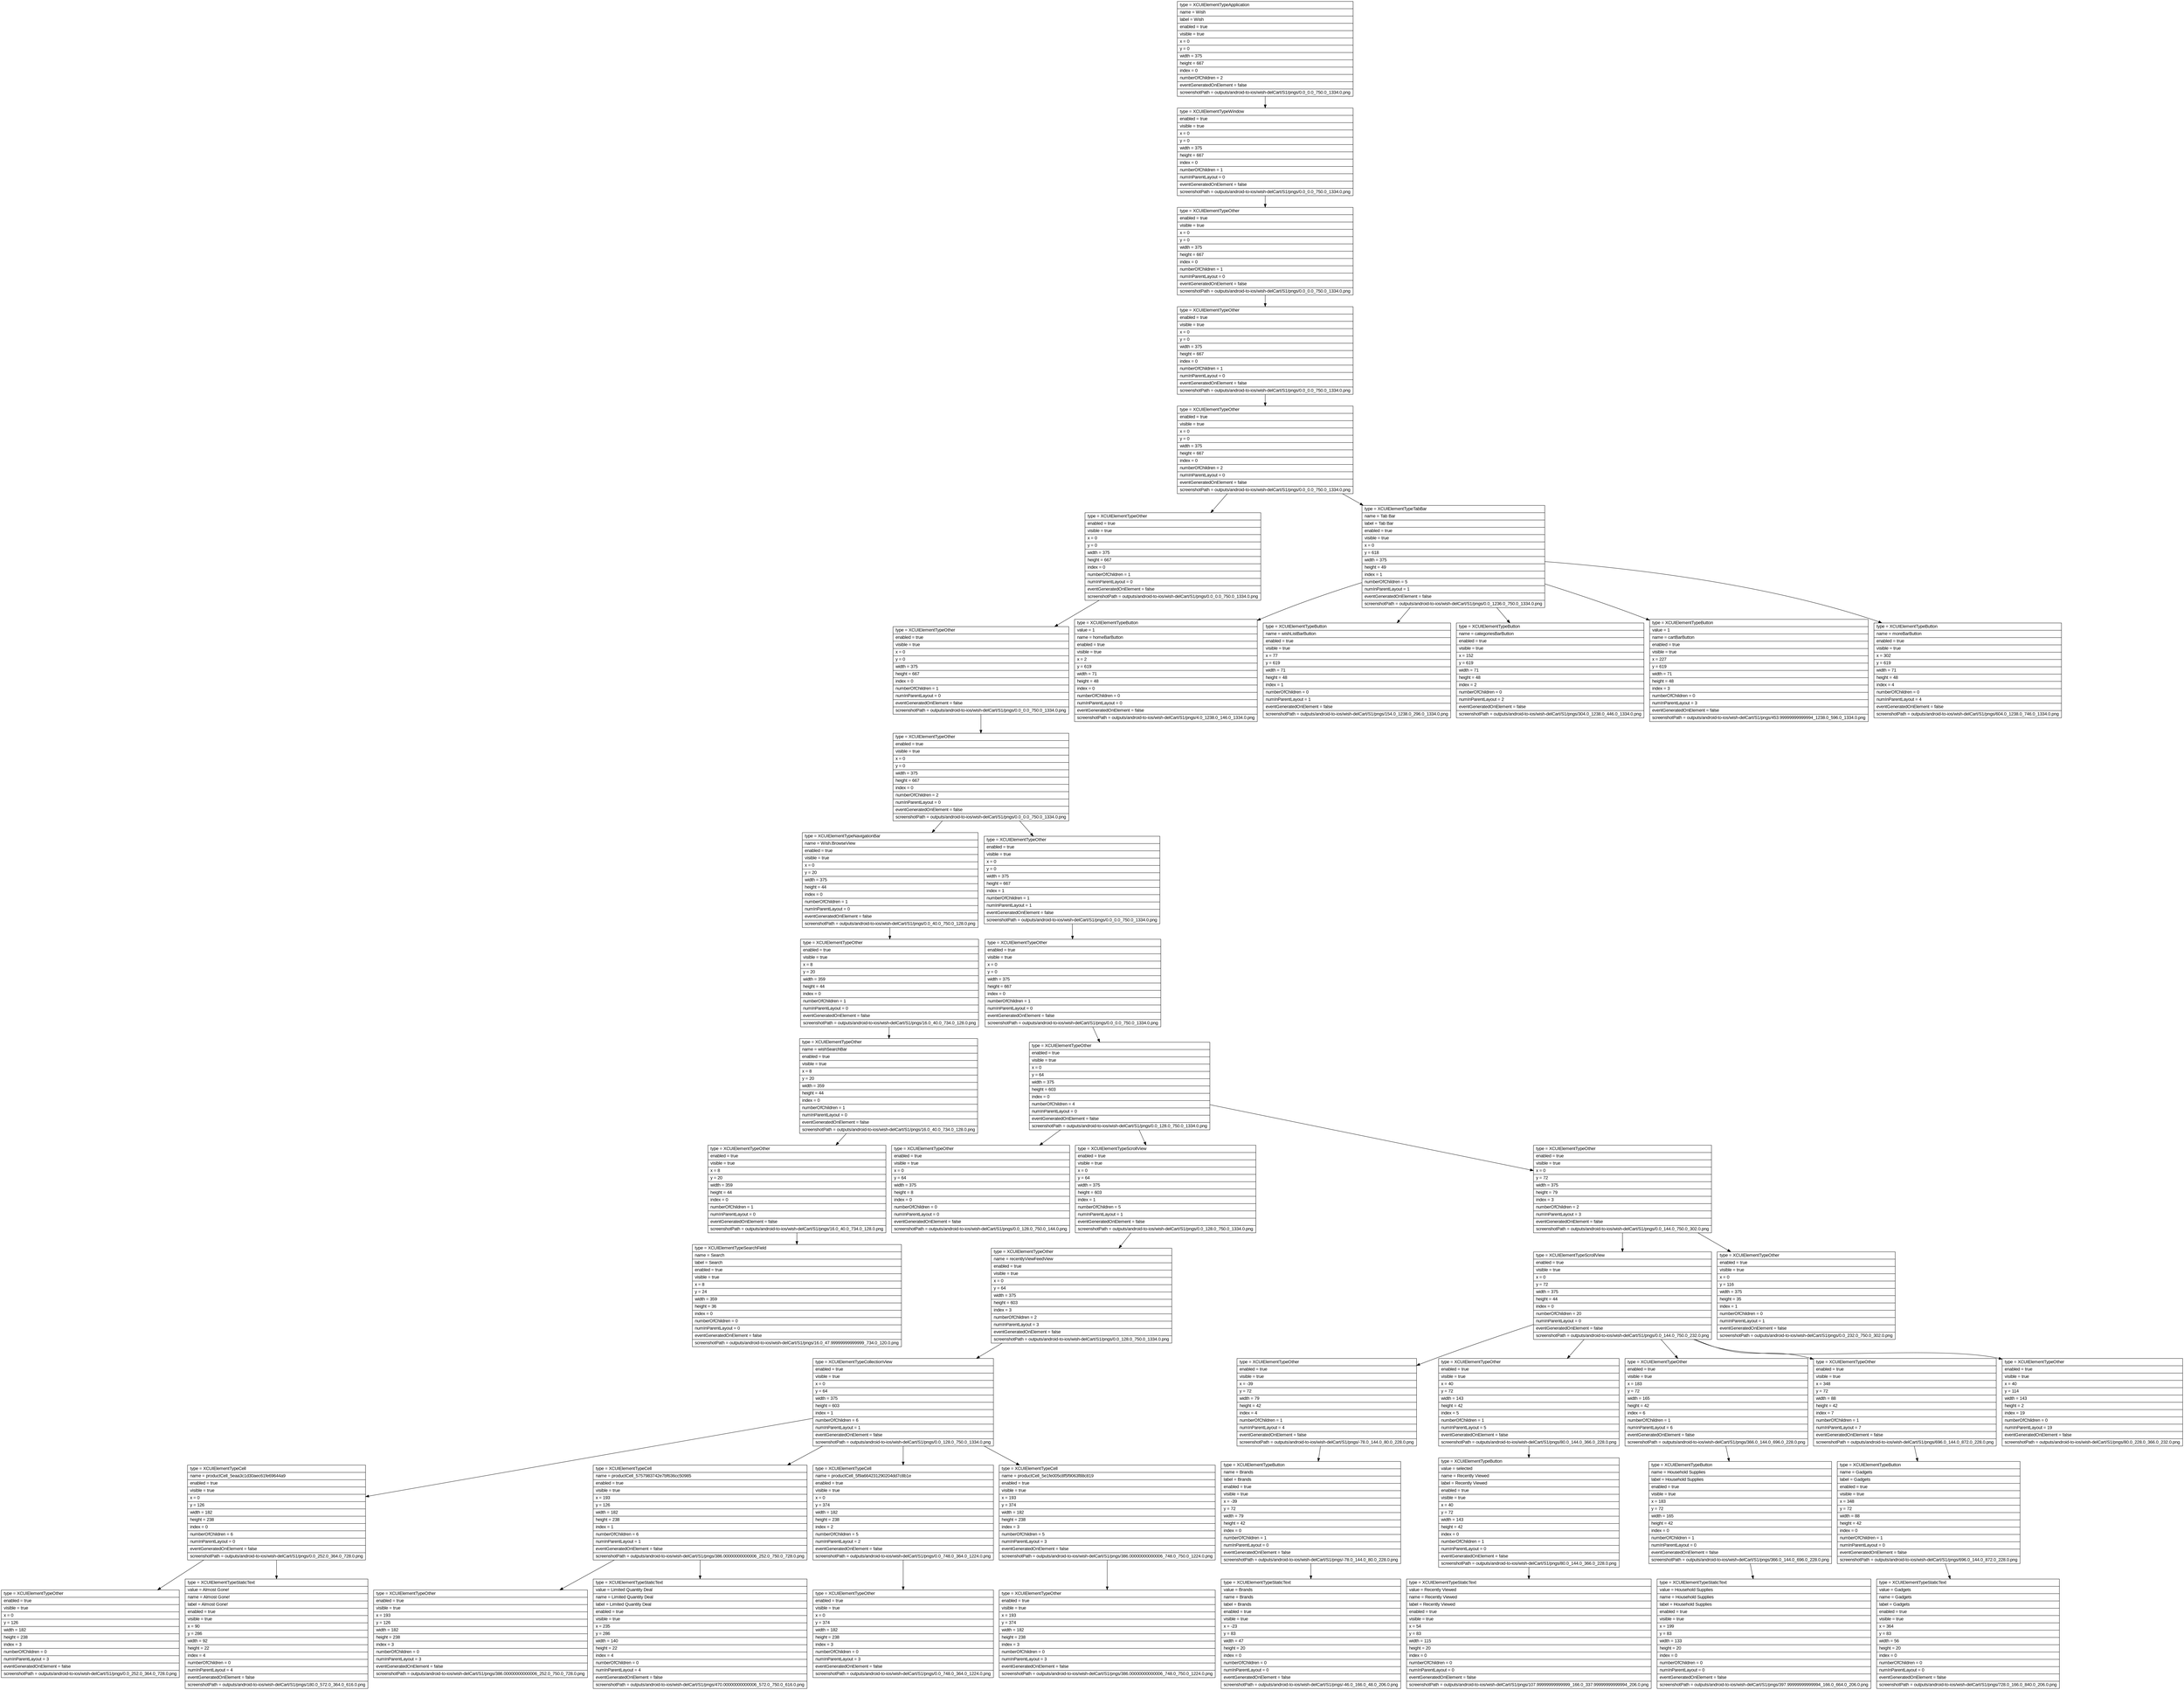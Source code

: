 digraph Layout {

	node [shape=record fontname=Arial];

	0	[label="{type = XCUIElementTypeApplication\l|name = Wish\l|label = Wish\l|enabled = true\l|visible = true\l|x = 0\l|y = 0\l|width = 375\l|height = 667\l|index = 0\l|numberOfChildren = 2\l|eventGeneratedOnElement = false \l|screenshotPath = outputs/android-to-ios/wish-delCart/S1/pngs/0.0_0.0_750.0_1334.0.png\l}"]
	1	[label="{type = XCUIElementTypeWindow\l|enabled = true\l|visible = true\l|x = 0\l|y = 0\l|width = 375\l|height = 667\l|index = 0\l|numberOfChildren = 1\l|numInParentLayout = 0\l|eventGeneratedOnElement = false \l|screenshotPath = outputs/android-to-ios/wish-delCart/S1/pngs/0.0_0.0_750.0_1334.0.png\l}"]
	2	[label="{type = XCUIElementTypeOther\l|enabled = true\l|visible = true\l|x = 0\l|y = 0\l|width = 375\l|height = 667\l|index = 0\l|numberOfChildren = 1\l|numInParentLayout = 0\l|eventGeneratedOnElement = false \l|screenshotPath = outputs/android-to-ios/wish-delCart/S1/pngs/0.0_0.0_750.0_1334.0.png\l}"]
	3	[label="{type = XCUIElementTypeOther\l|enabled = true\l|visible = true\l|x = 0\l|y = 0\l|width = 375\l|height = 667\l|index = 0\l|numberOfChildren = 1\l|numInParentLayout = 0\l|eventGeneratedOnElement = false \l|screenshotPath = outputs/android-to-ios/wish-delCart/S1/pngs/0.0_0.0_750.0_1334.0.png\l}"]
	4	[label="{type = XCUIElementTypeOther\l|enabled = true\l|visible = true\l|x = 0\l|y = 0\l|width = 375\l|height = 667\l|index = 0\l|numberOfChildren = 2\l|numInParentLayout = 0\l|eventGeneratedOnElement = false \l|screenshotPath = outputs/android-to-ios/wish-delCart/S1/pngs/0.0_0.0_750.0_1334.0.png\l}"]
	5	[label="{type = XCUIElementTypeOther\l|enabled = true\l|visible = true\l|x = 0\l|y = 0\l|width = 375\l|height = 667\l|index = 0\l|numberOfChildren = 1\l|numInParentLayout = 0\l|eventGeneratedOnElement = false \l|screenshotPath = outputs/android-to-ios/wish-delCart/S1/pngs/0.0_0.0_750.0_1334.0.png\l}"]
	6	[label="{type = XCUIElementTypeTabBar\l|name = Tab Bar\l|label = Tab Bar\l|enabled = true\l|visible = true\l|x = 0\l|y = 618\l|width = 375\l|height = 49\l|index = 1\l|numberOfChildren = 5\l|numInParentLayout = 1\l|eventGeneratedOnElement = false \l|screenshotPath = outputs/android-to-ios/wish-delCart/S1/pngs/0.0_1236.0_750.0_1334.0.png\l}"]
	7	[label="{type = XCUIElementTypeOther\l|enabled = true\l|visible = true\l|x = 0\l|y = 0\l|width = 375\l|height = 667\l|index = 0\l|numberOfChildren = 1\l|numInParentLayout = 0\l|eventGeneratedOnElement = false \l|screenshotPath = outputs/android-to-ios/wish-delCart/S1/pngs/0.0_0.0_750.0_1334.0.png\l}"]
	8	[label="{type = XCUIElementTypeButton\l|value = 1\l|name = homeBarButton\l|enabled = true\l|visible = true\l|x = 2\l|y = 619\l|width = 71\l|height = 48\l|index = 0\l|numberOfChildren = 0\l|numInParentLayout = 0\l|eventGeneratedOnElement = false \l|screenshotPath = outputs/android-to-ios/wish-delCart/S1/pngs/4.0_1238.0_146.0_1334.0.png\l}"]
	9	[label="{type = XCUIElementTypeButton\l|name = wishListBarButton\l|enabled = true\l|visible = true\l|x = 77\l|y = 619\l|width = 71\l|height = 48\l|index = 1\l|numberOfChildren = 0\l|numInParentLayout = 1\l|eventGeneratedOnElement = false \l|screenshotPath = outputs/android-to-ios/wish-delCart/S1/pngs/154.0_1238.0_296.0_1334.0.png\l}"]
	10	[label="{type = XCUIElementTypeButton\l|name = categoriesBarButton\l|enabled = true\l|visible = true\l|x = 152\l|y = 619\l|width = 71\l|height = 48\l|index = 2\l|numberOfChildren = 0\l|numInParentLayout = 2\l|eventGeneratedOnElement = false \l|screenshotPath = outputs/android-to-ios/wish-delCart/S1/pngs/304.0_1238.0_446.0_1334.0.png\l}"]
	11	[label="{type = XCUIElementTypeButton\l|value = 1\l|name = cartBarButton\l|enabled = true\l|visible = true\l|x = 227\l|y = 619\l|width = 71\l|height = 48\l|index = 3\l|numberOfChildren = 0\l|numInParentLayout = 3\l|eventGeneratedOnElement = false \l|screenshotPath = outputs/android-to-ios/wish-delCart/S1/pngs/453.99999999999994_1238.0_596.0_1334.0.png\l}"]
	12	[label="{type = XCUIElementTypeButton\l|name = moreBarButton\l|enabled = true\l|visible = true\l|x = 302\l|y = 619\l|width = 71\l|height = 48\l|index = 4\l|numberOfChildren = 0\l|numInParentLayout = 4\l|eventGeneratedOnElement = false \l|screenshotPath = outputs/android-to-ios/wish-delCart/S1/pngs/604.0_1238.0_746.0_1334.0.png\l}"]
	13	[label="{type = XCUIElementTypeOther\l|enabled = true\l|visible = true\l|x = 0\l|y = 0\l|width = 375\l|height = 667\l|index = 0\l|numberOfChildren = 2\l|numInParentLayout = 0\l|eventGeneratedOnElement = false \l|screenshotPath = outputs/android-to-ios/wish-delCart/S1/pngs/0.0_0.0_750.0_1334.0.png\l}"]
	14	[label="{type = XCUIElementTypeNavigationBar\l|name = Wish.BrowseView\l|enabled = true\l|visible = true\l|x = 0\l|y = 20\l|width = 375\l|height = 44\l|index = 0\l|numberOfChildren = 1\l|numInParentLayout = 0\l|eventGeneratedOnElement = false \l|screenshotPath = outputs/android-to-ios/wish-delCart/S1/pngs/0.0_40.0_750.0_128.0.png\l}"]
	15	[label="{type = XCUIElementTypeOther\l|enabled = true\l|visible = true\l|x = 0\l|y = 0\l|width = 375\l|height = 667\l|index = 1\l|numberOfChildren = 1\l|numInParentLayout = 1\l|eventGeneratedOnElement = false \l|screenshotPath = outputs/android-to-ios/wish-delCart/S1/pngs/0.0_0.0_750.0_1334.0.png\l}"]
	16	[label="{type = XCUIElementTypeOther\l|enabled = true\l|visible = true\l|x = 8\l|y = 20\l|width = 359\l|height = 44\l|index = 0\l|numberOfChildren = 1\l|numInParentLayout = 0\l|eventGeneratedOnElement = false \l|screenshotPath = outputs/android-to-ios/wish-delCart/S1/pngs/16.0_40.0_734.0_128.0.png\l}"]
	17	[label="{type = XCUIElementTypeOther\l|enabled = true\l|visible = true\l|x = 0\l|y = 0\l|width = 375\l|height = 667\l|index = 0\l|numberOfChildren = 1\l|numInParentLayout = 0\l|eventGeneratedOnElement = false \l|screenshotPath = outputs/android-to-ios/wish-delCart/S1/pngs/0.0_0.0_750.0_1334.0.png\l}"]
	18	[label="{type = XCUIElementTypeOther\l|name = wishSearchBar\l|enabled = true\l|visible = true\l|x = 8\l|y = 20\l|width = 359\l|height = 44\l|index = 0\l|numberOfChildren = 1\l|numInParentLayout = 0\l|eventGeneratedOnElement = false \l|screenshotPath = outputs/android-to-ios/wish-delCart/S1/pngs/16.0_40.0_734.0_128.0.png\l}"]
	19	[label="{type = XCUIElementTypeOther\l|enabled = true\l|visible = true\l|x = 0\l|y = 64\l|width = 375\l|height = 603\l|index = 0\l|numberOfChildren = 4\l|numInParentLayout = 0\l|eventGeneratedOnElement = false \l|screenshotPath = outputs/android-to-ios/wish-delCart/S1/pngs/0.0_128.0_750.0_1334.0.png\l}"]
	20	[label="{type = XCUIElementTypeOther\l|enabled = true\l|visible = true\l|x = 8\l|y = 20\l|width = 359\l|height = 44\l|index = 0\l|numberOfChildren = 1\l|numInParentLayout = 0\l|eventGeneratedOnElement = false \l|screenshotPath = outputs/android-to-ios/wish-delCart/S1/pngs/16.0_40.0_734.0_128.0.png\l}"]
	21	[label="{type = XCUIElementTypeOther\l|enabled = true\l|visible = true\l|x = 0\l|y = 64\l|width = 375\l|height = 8\l|index = 0\l|numberOfChildren = 0\l|numInParentLayout = 0\l|eventGeneratedOnElement = false \l|screenshotPath = outputs/android-to-ios/wish-delCart/S1/pngs/0.0_128.0_750.0_144.0.png\l}"]
	22	[label="{type = XCUIElementTypeScrollView\l|enabled = true\l|visible = true\l|x = 0\l|y = 64\l|width = 375\l|height = 603\l|index = 1\l|numberOfChildren = 5\l|numInParentLayout = 1\l|eventGeneratedOnElement = false \l|screenshotPath = outputs/android-to-ios/wish-delCart/S1/pngs/0.0_128.0_750.0_1334.0.png\l}"]
	23	[label="{type = XCUIElementTypeOther\l|enabled = true\l|visible = true\l|x = 0\l|y = 72\l|width = 375\l|height = 79\l|index = 3\l|numberOfChildren = 2\l|numInParentLayout = 3\l|eventGeneratedOnElement = false \l|screenshotPath = outputs/android-to-ios/wish-delCart/S1/pngs/0.0_144.0_750.0_302.0.png\l}"]
	24	[label="{type = XCUIElementTypeSearchField\l|name = Search\l|label = Search\l|enabled = true\l|visible = true\l|x = 8\l|y = 24\l|width = 359\l|height = 36\l|index = 0\l|numberOfChildren = 0\l|numInParentLayout = 0\l|eventGeneratedOnElement = false \l|screenshotPath = outputs/android-to-ios/wish-delCart/S1/pngs/16.0_47.99999999999999_734.0_120.0.png\l}"]
	25	[label="{type = XCUIElementTypeOther\l|name = recentlyViewFeedView\l|enabled = true\l|visible = true\l|x = 0\l|y = 64\l|width = 375\l|height = 603\l|index = 3\l|numberOfChildren = 2\l|numInParentLayout = 3\l|eventGeneratedOnElement = false \l|screenshotPath = outputs/android-to-ios/wish-delCart/S1/pngs/0.0_128.0_750.0_1334.0.png\l}"]
	26	[label="{type = XCUIElementTypeScrollView\l|enabled = true\l|visible = true\l|x = 0\l|y = 72\l|width = 375\l|height = 44\l|index = 0\l|numberOfChildren = 20\l|numInParentLayout = 0\l|eventGeneratedOnElement = false \l|screenshotPath = outputs/android-to-ios/wish-delCart/S1/pngs/0.0_144.0_750.0_232.0.png\l}"]
	27	[label="{type = XCUIElementTypeOther\l|enabled = true\l|visible = true\l|x = 0\l|y = 116\l|width = 375\l|height = 35\l|index = 1\l|numberOfChildren = 0\l|numInParentLayout = 1\l|eventGeneratedOnElement = false \l|screenshotPath = outputs/android-to-ios/wish-delCart/S1/pngs/0.0_232.0_750.0_302.0.png\l}"]
	28	[label="{type = XCUIElementTypeCollectionView\l|enabled = true\l|visible = true\l|x = 0\l|y = 64\l|width = 375\l|height = 603\l|index = 1\l|numberOfChildren = 6\l|numInParentLayout = 1\l|eventGeneratedOnElement = false \l|screenshotPath = outputs/android-to-ios/wish-delCart/S1/pngs/0.0_128.0_750.0_1334.0.png\l}"]
	29	[label="{type = XCUIElementTypeOther\l|enabled = true\l|visible = true\l|x = -39\l|y = 72\l|width = 79\l|height = 42\l|index = 4\l|numberOfChildren = 1\l|numInParentLayout = 4\l|eventGeneratedOnElement = false \l|screenshotPath = outputs/android-to-ios/wish-delCart/S1/pngs/-78.0_144.0_80.0_228.0.png\l}"]
	30	[label="{type = XCUIElementTypeOther\l|enabled = true\l|visible = true\l|x = 40\l|y = 72\l|width = 143\l|height = 42\l|index = 5\l|numberOfChildren = 1\l|numInParentLayout = 5\l|eventGeneratedOnElement = false \l|screenshotPath = outputs/android-to-ios/wish-delCart/S1/pngs/80.0_144.0_366.0_228.0.png\l}"]
	31	[label="{type = XCUIElementTypeOther\l|enabled = true\l|visible = true\l|x = 183\l|y = 72\l|width = 165\l|height = 42\l|index = 6\l|numberOfChildren = 1\l|numInParentLayout = 6\l|eventGeneratedOnElement = false \l|screenshotPath = outputs/android-to-ios/wish-delCart/S1/pngs/366.0_144.0_696.0_228.0.png\l}"]
	32	[label="{type = XCUIElementTypeOther\l|enabled = true\l|visible = true\l|x = 348\l|y = 72\l|width = 88\l|height = 42\l|index = 7\l|numberOfChildren = 1\l|numInParentLayout = 7\l|eventGeneratedOnElement = false \l|screenshotPath = outputs/android-to-ios/wish-delCart/S1/pngs/696.0_144.0_872.0_228.0.png\l}"]
	33	[label="{type = XCUIElementTypeOther\l|enabled = true\l|visible = true\l|x = 40\l|y = 114\l|width = 143\l|height = 2\l|index = 19\l|numberOfChildren = 0\l|numInParentLayout = 19\l|eventGeneratedOnElement = false \l|screenshotPath = outputs/android-to-ios/wish-delCart/S1/pngs/80.0_228.0_366.0_232.0.png\l}"]
	34	[label="{type = XCUIElementTypeCell\l|name = productCell_5eaa3c1d30aec61fe69644a9\l|enabled = true\l|visible = true\l|x = 0\l|y = 126\l|width = 182\l|height = 238\l|index = 0\l|numberOfChildren = 6\l|numInParentLayout = 0\l|eventGeneratedOnElement = false \l|screenshotPath = outputs/android-to-ios/wish-delCart/S1/pngs/0.0_252.0_364.0_728.0.png\l}"]
	35	[label="{type = XCUIElementTypeCell\l|name = productCell_5757983742e7bf636cc50985\l|enabled = true\l|visible = true\l|x = 193\l|y = 126\l|width = 182\l|height = 238\l|index = 1\l|numberOfChildren = 6\l|numInParentLayout = 1\l|eventGeneratedOnElement = false \l|screenshotPath = outputs/android-to-ios/wish-delCart/S1/pngs/386.00000000000006_252.0_750.0_728.0.png\l}"]
	36	[label="{type = XCUIElementTypeCell\l|name = productCell_5f9a664231290204dd7c8b1e\l|enabled = true\l|visible = true\l|x = 0\l|y = 374\l|width = 182\l|height = 238\l|index = 2\l|numberOfChildren = 5\l|numInParentLayout = 2\l|eventGeneratedOnElement = false \l|screenshotPath = outputs/android-to-ios/wish-delCart/S1/pngs/0.0_748.0_364.0_1224.0.png\l}"]
	37	[label="{type = XCUIElementTypeCell\l|name = productCell_5e1fe005c8f5f9063f88c819\l|enabled = true\l|visible = true\l|x = 193\l|y = 374\l|width = 182\l|height = 238\l|index = 3\l|numberOfChildren = 5\l|numInParentLayout = 3\l|eventGeneratedOnElement = false \l|screenshotPath = outputs/android-to-ios/wish-delCart/S1/pngs/386.00000000000006_748.0_750.0_1224.0.png\l}"]
	38	[label="{type = XCUIElementTypeButton\l|name = Brands\l|label = Brands\l|enabled = true\l|visible = true\l|x = -39\l|y = 72\l|width = 79\l|height = 42\l|index = 0\l|numberOfChildren = 1\l|numInParentLayout = 0\l|eventGeneratedOnElement = false \l|screenshotPath = outputs/android-to-ios/wish-delCart/S1/pngs/-78.0_144.0_80.0_228.0.png\l}"]
	39	[label="{type = XCUIElementTypeButton\l|value = selected\l|name = Recently Viewed\l|label = Recently Viewed\l|enabled = true\l|visible = true\l|x = 40\l|y = 72\l|width = 143\l|height = 42\l|index = 0\l|numberOfChildren = 1\l|numInParentLayout = 0\l|eventGeneratedOnElement = false \l|screenshotPath = outputs/android-to-ios/wish-delCart/S1/pngs/80.0_144.0_366.0_228.0.png\l}"]
	40	[label="{type = XCUIElementTypeButton\l|name = Household Supplies\l|label = Household Supplies\l|enabled = true\l|visible = true\l|x = 183\l|y = 72\l|width = 165\l|height = 42\l|index = 0\l|numberOfChildren = 1\l|numInParentLayout = 0\l|eventGeneratedOnElement = false \l|screenshotPath = outputs/android-to-ios/wish-delCart/S1/pngs/366.0_144.0_696.0_228.0.png\l}"]
	41	[label="{type = XCUIElementTypeButton\l|name = Gadgets\l|label = Gadgets\l|enabled = true\l|visible = true\l|x = 348\l|y = 72\l|width = 88\l|height = 42\l|index = 0\l|numberOfChildren = 1\l|numInParentLayout = 0\l|eventGeneratedOnElement = false \l|screenshotPath = outputs/android-to-ios/wish-delCart/S1/pngs/696.0_144.0_872.0_228.0.png\l}"]
	42	[label="{type = XCUIElementTypeOther\l|enabled = true\l|visible = true\l|x = 0\l|y = 126\l|width = 182\l|height = 238\l|index = 3\l|numberOfChildren = 0\l|numInParentLayout = 3\l|eventGeneratedOnElement = false \l|screenshotPath = outputs/android-to-ios/wish-delCart/S1/pngs/0.0_252.0_364.0_728.0.png\l}"]
	43	[label="{type = XCUIElementTypeStaticText\l|value = Almost Gone!\l|name = Almost Gone!\l|label = Almost Gone!\l|enabled = true\l|visible = true\l|x = 90\l|y = 286\l|width = 92\l|height = 22\l|index = 4\l|numberOfChildren = 0\l|numInParentLayout = 4\l|eventGeneratedOnElement = false \l|screenshotPath = outputs/android-to-ios/wish-delCart/S1/pngs/180.0_572.0_364.0_616.0.png\l}"]
	44	[label="{type = XCUIElementTypeOther\l|enabled = true\l|visible = true\l|x = 193\l|y = 126\l|width = 182\l|height = 238\l|index = 3\l|numberOfChildren = 0\l|numInParentLayout = 3\l|eventGeneratedOnElement = false \l|screenshotPath = outputs/android-to-ios/wish-delCart/S1/pngs/386.00000000000006_252.0_750.0_728.0.png\l}"]
	45	[label="{type = XCUIElementTypeStaticText\l|value = Limited Quantity Deal\l|name = Limited Quantity Deal\l|label = Limited Quantity Deal\l|enabled = true\l|visible = true\l|x = 235\l|y = 286\l|width = 140\l|height = 22\l|index = 4\l|numberOfChildren = 0\l|numInParentLayout = 4\l|eventGeneratedOnElement = false \l|screenshotPath = outputs/android-to-ios/wish-delCart/S1/pngs/470.00000000000006_572.0_750.0_616.0.png\l}"]
	46	[label="{type = XCUIElementTypeOther\l|enabled = true\l|visible = true\l|x = 0\l|y = 374\l|width = 182\l|height = 238\l|index = 3\l|numberOfChildren = 0\l|numInParentLayout = 3\l|eventGeneratedOnElement = false \l|screenshotPath = outputs/android-to-ios/wish-delCart/S1/pngs/0.0_748.0_364.0_1224.0.png\l}"]
	47	[label="{type = XCUIElementTypeOther\l|enabled = true\l|visible = true\l|x = 193\l|y = 374\l|width = 182\l|height = 238\l|index = 3\l|numberOfChildren = 0\l|numInParentLayout = 3\l|eventGeneratedOnElement = false \l|screenshotPath = outputs/android-to-ios/wish-delCart/S1/pngs/386.00000000000006_748.0_750.0_1224.0.png\l}"]
	48	[label="{type = XCUIElementTypeStaticText\l|value = Brands\l|name = Brands\l|label = Brands\l|enabled = true\l|visible = true\l|x = -23\l|y = 83\l|width = 47\l|height = 20\l|index = 0\l|numberOfChildren = 0\l|numInParentLayout = 0\l|eventGeneratedOnElement = false \l|screenshotPath = outputs/android-to-ios/wish-delCart/S1/pngs/-46.0_166.0_48.0_206.0.png\l}"]
	49	[label="{type = XCUIElementTypeStaticText\l|value = Recently Viewed\l|name = Recently Viewed\l|label = Recently Viewed\l|enabled = true\l|visible = true\l|x = 54\l|y = 83\l|width = 115\l|height = 20\l|index = 0\l|numberOfChildren = 0\l|numInParentLayout = 0\l|eventGeneratedOnElement = false \l|screenshotPath = outputs/android-to-ios/wish-delCart/S1/pngs/107.99999999999999_166.0_337.99999999999994_206.0.png\l}"]
	50	[label="{type = XCUIElementTypeStaticText\l|value = Household Supplies\l|name = Household Supplies\l|label = Household Supplies\l|enabled = true\l|visible = true\l|x = 199\l|y = 83\l|width = 133\l|height = 20\l|index = 0\l|numberOfChildren = 0\l|numInParentLayout = 0\l|eventGeneratedOnElement = false \l|screenshotPath = outputs/android-to-ios/wish-delCart/S1/pngs/397.99999999999994_166.0_664.0_206.0.png\l}"]
	51	[label="{type = XCUIElementTypeStaticText\l|value = Gadgets\l|name = Gadgets\l|label = Gadgets\l|enabled = true\l|visible = true\l|x = 364\l|y = 83\l|width = 56\l|height = 20\l|index = 0\l|numberOfChildren = 0\l|numInParentLayout = 0\l|eventGeneratedOnElement = false \l|screenshotPath = outputs/android-to-ios/wish-delCart/S1/pngs/728.0_166.0_840.0_206.0.png\l}"]


	0 -> 1
	1 -> 2
	2 -> 3
	3 -> 4
	4 -> 5
	4 -> 6
	5 -> 7
	6 -> 8
	6 -> 9
	6 -> 10
	6 -> 11
	6 -> 12
	7 -> 13
	13 -> 14
	13 -> 15
	14 -> 16
	15 -> 17
	16 -> 18
	17 -> 19
	18 -> 20
	19 -> 21
	19 -> 22
	19 -> 23
	20 -> 24
	22 -> 25
	23 -> 26
	23 -> 27
	25 -> 28
	26 -> 29
	26 -> 30
	26 -> 31
	26 -> 32
	26 -> 33
	28 -> 34
	28 -> 35
	28 -> 36
	28 -> 37
	29 -> 38
	30 -> 39
	31 -> 40
	32 -> 41
	34 -> 42
	34 -> 43
	35 -> 44
	35 -> 45
	36 -> 46
	37 -> 47
	38 -> 48
	39 -> 49
	40 -> 50
	41 -> 51


}